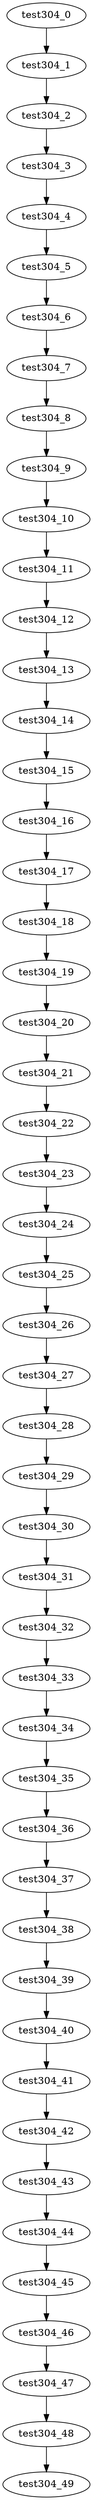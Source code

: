 digraph G {
test304_0->test304_1;
test304_1->test304_2;
test304_2->test304_3;
test304_3->test304_4;
test304_4->test304_5;
test304_5->test304_6;
test304_6->test304_7;
test304_7->test304_8;
test304_8->test304_9;
test304_9->test304_10;
test304_10->test304_11;
test304_11->test304_12;
test304_12->test304_13;
test304_13->test304_14;
test304_14->test304_15;
test304_15->test304_16;
test304_16->test304_17;
test304_17->test304_18;
test304_18->test304_19;
test304_19->test304_20;
test304_20->test304_21;
test304_21->test304_22;
test304_22->test304_23;
test304_23->test304_24;
test304_24->test304_25;
test304_25->test304_26;
test304_26->test304_27;
test304_27->test304_28;
test304_28->test304_29;
test304_29->test304_30;
test304_30->test304_31;
test304_31->test304_32;
test304_32->test304_33;
test304_33->test304_34;
test304_34->test304_35;
test304_35->test304_36;
test304_36->test304_37;
test304_37->test304_38;
test304_38->test304_39;
test304_39->test304_40;
test304_40->test304_41;
test304_41->test304_42;
test304_42->test304_43;
test304_43->test304_44;
test304_44->test304_45;
test304_45->test304_46;
test304_46->test304_47;
test304_47->test304_48;
test304_48->test304_49;

}
